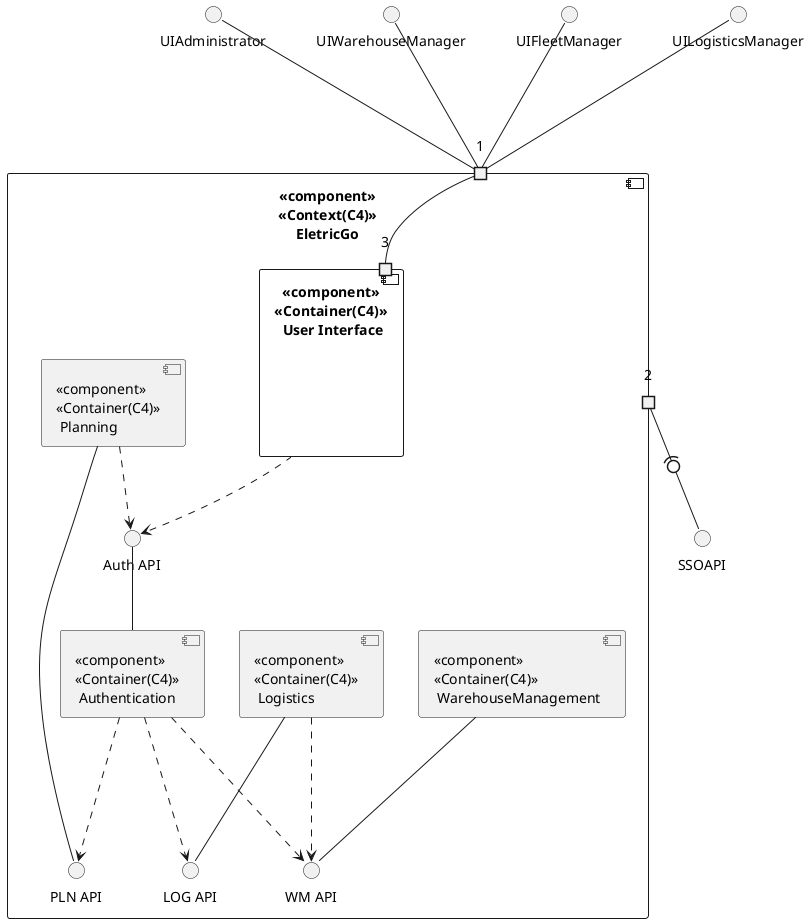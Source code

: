 
@startuml Level 2 - Logic View
component "<<component>>\n<<Context(C4)>>\nEletricGo" as c2 {
  component "<<component>>\n<<Container(C4)>>\n User Interface" as UI{
        portin 3
  }
  component "<<component>>\n<<Container(C4)>>\n Authentication" as AUTH
  component "<<component>>\n<<Container(C4)>>\n WarehouseManagement" as WMNG
  component "<<component>>\n<<Container(C4)>>\n Logistics" as LG
  component "<<component>>\n<<Container(C4)>>\n Planning" as PL
  interface "Auth API" as AUTHAPI
  interface "WM API" as WMAPI
  interface "LOG API" as LOGAPI
  interface "PLN API" as PLNAPI
  portin 1
  portout 2

}

interface UIAdministrator as ADM
interface UIWarehouseManager as MNG
interface UIFleetManager as FMNG
interface UILogisticsManager as LMNG

ADM --- 1
MNG --- 1
FMNG --- 1
LMNG --- 1

2 -(0- SSOAPI

3--1

AUTHAPI -- AUTH
LG -- LOGAPI
WMNG --- WMAPI
UI ..> AUTHAPI
PL ..> AUTHAPI
LG ...> WMAPI
PL --- PLNAPI


AUTH ...> LOGAPI
AUTH ...> PLNAPI
AUTH ...> WMAPI


@enduml
